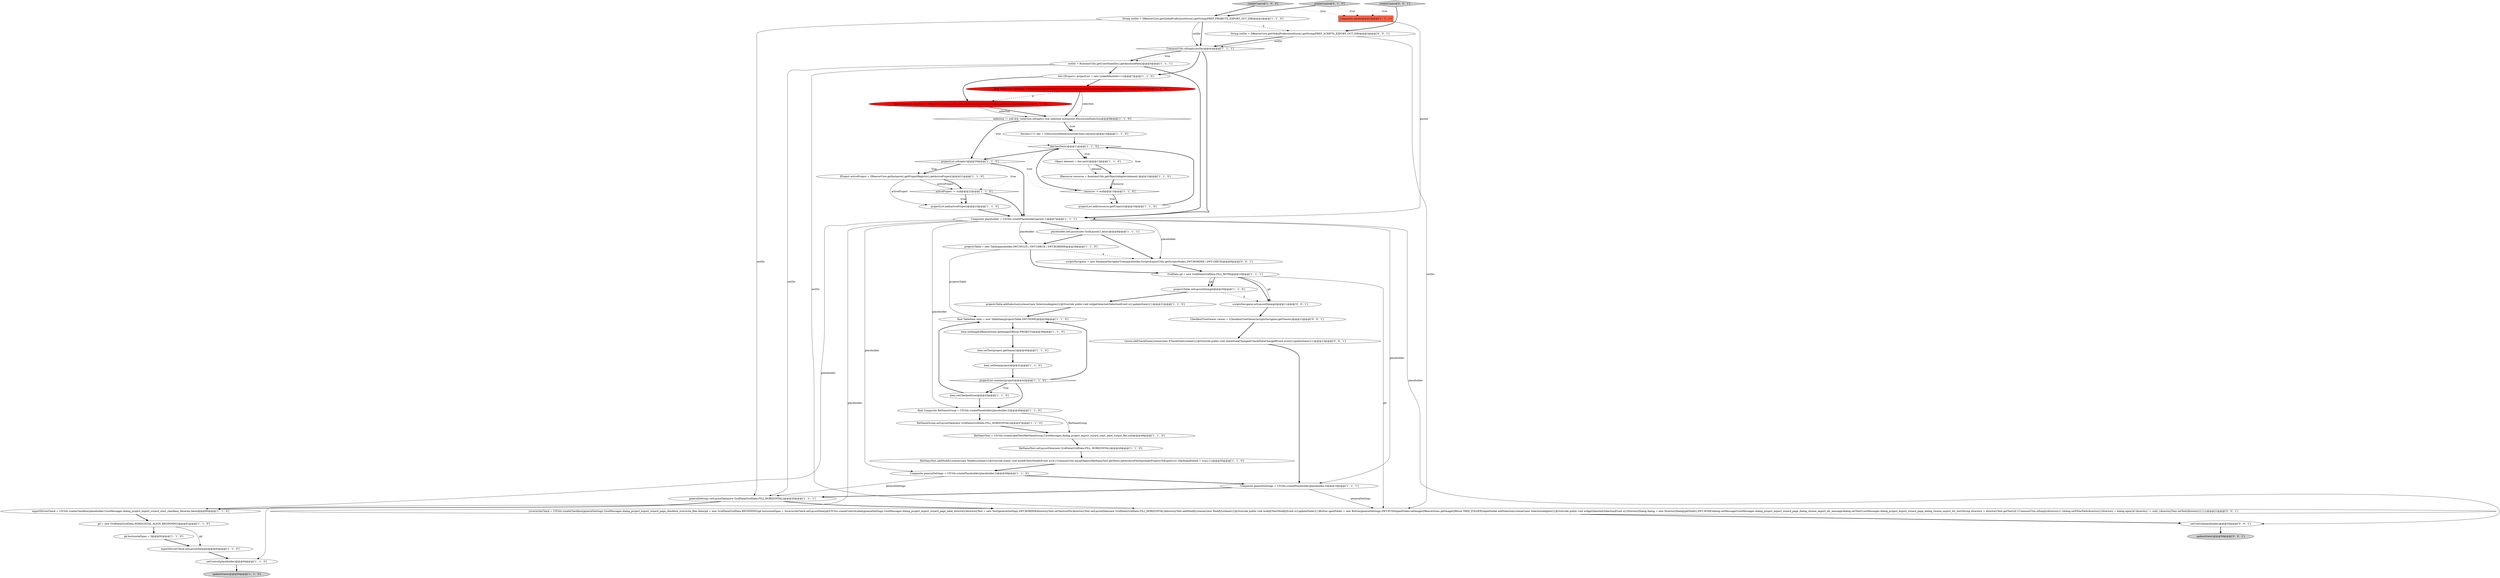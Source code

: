 digraph {
25 [style = filled, label = "CommonUtils.isEmpty(outDir)@@@4@@@['1', '1', '1']", fillcolor = white, shape = diamond image = "AAA0AAABBB1BBB"];
13 [style = filled, label = "fileNameText = UIUtils.createLabelText(fileNameGroup,CoreMessages.dialog_project_export_wizard_start_label_output_file,null)@@@48@@@['1', '1', '0']", fillcolor = white, shape = ellipse image = "AAA0AAABBB1BBB"];
7 [style = filled, label = "IProject activeProject = DBeaverCore.getInstance().getProjectRegistry().getActiveProject()@@@21@@@['1', '1', '0']", fillcolor = white, shape = ellipse image = "AAA0AAABBB1BBB"];
8 [style = filled, label = "final Composite fileNameGroup = UIUtils.createPlaceholder(placeholder,2)@@@46@@@['1', '1', '0']", fillcolor = white, shape = ellipse image = "AAA0AAABBB1BBB"];
4 [style = filled, label = "Composite generalSettings = UIUtils.createPlaceholder(placeholder,3)@@@58@@@['1', '1', '0']", fillcolor = white, shape = ellipse image = "AAA0AAABBB1BBB"];
11 [style = filled, label = "updateState()@@@95@@@['1', '1', '0']", fillcolor = lightgray, shape = ellipse image = "AAA0AAABBB1BBB"];
10 [style = filled, label = "Object element = iter.next()@@@13@@@['1', '1', '0']", fillcolor = white, shape = ellipse image = "AAA0AAABBB1BBB"];
34 [style = filled, label = "Composite parent@@@2@@@['1', '1', '1']", fillcolor = tomato, shape = box image = "AAA0AAABBB1BBB"];
3 [style = filled, label = "activeProject != null@@@22@@@['1', '1', '0']", fillcolor = white, shape = diamond image = "AAA0AAABBB1BBB"];
12 [style = filled, label = "projectList.isEmpty()@@@20@@@['1', '1', '0']", fillcolor = white, shape = diamond image = "AAA0AAABBB1BBB"];
47 [style = filled, label = "setControl(placeholder)@@@55@@@['0', '0', '1']", fillcolor = white, shape = ellipse image = "AAA0AAABBB3BBB"];
46 [style = filled, label = "viewer.addCheckStateListener(new ICheckStateListener(){@Override public void checkStateChanged(CheckStateChangedEvent event){updateState()}})@@@13@@@['0', '0', '1']", fillcolor = white, shape = ellipse image = "AAA0AAABBB3BBB"];
2 [style = filled, label = "projectList.add(resource.getProject())@@@16@@@['1', '1', '0']", fillcolor = white, shape = ellipse image = "AAA0AAABBB1BBB"];
50 [style = filled, label = "String outDir = DBeaverCore.getGlobalPreferenceStore().getString(PREF_SCRIPTS_EXPORT_OUT_DIR)@@@3@@@['0', '0', '1']", fillcolor = white, shape = ellipse image = "AAA0AAABBB3BBB"];
53 [style = filled, label = "{overwriteCheck = UIUtils.createCheckbox(generalSettings,CoreMessages.dialog_project_export_wizard_page_checkbox_overwrite_files,false)gd = new GridData(GridData.BEGINNING)gd.horizontalSpan = 3overwriteCheck.setLayoutData(gd)UIUtils.createControlLabel(generalSettings,CoreMessages.dialog_project_export_wizard_page_label_directory)directoryText = new Text(generalSettings,SWT.BORDER)directoryText.setText(outDir)directoryText.setLayoutData(new GridData(GridData.FILL_HORIZONTAL))directoryText.addModifyListener(new ModifyListener(){@Override public void modifyText(ModifyEvent e){updateState()}})Button openFolder = new Button(generalSettings,SWT.PUSH)openFolder.setImage(DBeaverIcons.getImage(DBIcon.TREE_FOLDER))openFolder.addSelectionListener(new SelectionAdapter(){@Override public void widgetSelected(SelectionEvent e){DirectoryDialog dialog = new DirectoryDialog(getShell(),SWT.NONE)dialog.setMessage(CoreMessages.dialog_project_export_wizard_page_dialog_choose_export_dir_message)dialog.setText(CoreMessages.dialog_project_export_wizard_page_dialog_choose_export_dir_text)String directory = directoryText.getText()if (!CommonUtils.isEmpty(directory)) {dialog.setFilterPath(directory)}directory = dialog.open()if (directory != null) {directoryText.setText(directory)}}})}@@@21@@@['0', '0', '1']", fillcolor = white, shape = ellipse image = "AAA0AAABBB3BBB"];
9 [style = filled, label = "Iterator<?> iter = ((IStructuredSelection)selection).iterator()@@@10@@@['1', '1', '0']", fillcolor = white, shape = ellipse image = "AAA0AAABBB1BBB"];
38 [style = filled, label = "final ISelection selection = PlatformUI.getWorkbench().getActiveWorkbenchWindow().getActivePage().getSelection()@@@8@@@['1', '0', '0']", fillcolor = red, shape = ellipse image = "AAA1AAABBB1BBB"];
22 [style = filled, label = "selection != null && !selection.isEmpty() && selection instanceof IStructuredSelection@@@9@@@['1', '1', '0']", fillcolor = white, shape = diamond image = "AAA0AAABBB1BBB"];
33 [style = filled, label = "item.setChecked(true)@@@43@@@['1', '1', '0']", fillcolor = white, shape = ellipse image = "AAA0AAABBB1BBB"];
30 [style = filled, label = "setControl(placeholder)@@@94@@@['1', '1', '0']", fillcolor = white, shape = ellipse image = "AAA0AAABBB1BBB"];
14 [style = filled, label = "iter.hasNext()@@@11@@@['1', '1', '0']", fillcolor = white, shape = diamond image = "AAA0AAABBB1BBB"];
24 [style = filled, label = "fileNameText.addModifyListener(new ModifyListener(){@Override public void modifyText(ModifyEvent e){if (!CommonUtils.equalObjects(fileNameText.getText(),getArchiveFileName(getProjectsToExport()))) {fileNameEdited = true}}})@@@50@@@['1', '1', '0']", fillcolor = white, shape = ellipse image = "AAA0AAABBB1BBB"];
39 [style = filled, label = "Set<IProject> projectList = new LinkedHashSet<>()@@@7@@@['1', '1', '0']", fillcolor = white, shape = ellipse image = "AAA0AAABBB1BBB"];
17 [style = filled, label = "gd = new GridData(GridData.HORIZONTAL_ALIGN_BEGINNING)@@@91@@@['1', '1', '0']", fillcolor = white, shape = ellipse image = "AAA0AAABBB1BBB"];
43 [style = filled, label = "item.setImage(DBeaverIcons.getImage(DBIcon.PROJECT))@@@39@@@['1', '1', '0']", fillcolor = white, shape = ellipse image = "AAA0AAABBB1BBB"];
44 [style = filled, label = "createControl['0', '1', '0']", fillcolor = lightgray, shape = diamond image = "AAA0AAABBB2BBB"];
18 [style = filled, label = "exportDriverCheck = UIUtils.createCheckbox(placeholder,CoreMessages.dialog_project_export_wizard_start_checkbox_libraries,false)@@@90@@@['1', '1', '0']", fillcolor = white, shape = ellipse image = "AAA0AAABBB1BBB"];
41 [style = filled, label = "resource != null@@@15@@@['1', '1', '0']", fillcolor = white, shape = diamond image = "AAA0AAABBB1BBB"];
16 [style = filled, label = "String outDir = DBeaverCore.getGlobalPreferenceStore().getString(PREF_PROJECTS_EXPORT_OUT_DIR)@@@3@@@['1', '1', '0']", fillcolor = white, shape = ellipse image = "AAA0AAABBB1BBB"];
6 [style = filled, label = "generalSettings.setLayoutData(new GridData(GridData.FILL_HORIZONTAL))@@@20@@@['1', '1', '1']", fillcolor = white, shape = ellipse image = "AAA0AAABBB1BBB"];
32 [style = filled, label = "projectList.contains(project)@@@42@@@['1', '1', '0']", fillcolor = white, shape = diamond image = "AAA0AAABBB1BBB"];
40 [style = filled, label = "projectList.add(activeProject)@@@23@@@['1', '1', '0']", fillcolor = white, shape = ellipse image = "AAA0AAABBB1BBB"];
28 [style = filled, label = "IResource resource = RuntimeUtils.getObjectAdapter(element,)@@@14@@@['1', '1', '0']", fillcolor = white, shape = ellipse image = "AAA0AAABBB1BBB"];
20 [style = filled, label = "GridData gd = new GridData(GridData.FILL_BOTH)@@@10@@@['1', '1', '1']", fillcolor = white, shape = ellipse image = "AAA0AAABBB1BBB"];
0 [style = filled, label = "exportDriverCheck.setLayoutData(gd)@@@93@@@['1', '1', '0']", fillcolor = white, shape = ellipse image = "AAA0AAABBB1BBB"];
42 [style = filled, label = "fileNameGroup.setLayoutData(new GridData(GridData.FILL_HORIZONTAL))@@@47@@@['1', '1', '0']", fillcolor = white, shape = ellipse image = "AAA0AAABBB1BBB"];
35 [style = filled, label = "projectsTable.addSelectionListener(new SelectionAdapter(){@Override public void widgetSelected(SelectionEvent e){updateState()}})@@@31@@@['1', '1', '0']", fillcolor = white, shape = ellipse image = "AAA0AAABBB1BBB"];
1 [style = filled, label = "projectsTable.setLayoutData(gd)@@@30@@@['1', '1', '0']", fillcolor = white, shape = ellipse image = "AAA0AAABBB1BBB"];
48 [style = filled, label = "updateState()@@@56@@@['0', '0', '1']", fillcolor = lightgray, shape = ellipse image = "AAA0AAABBB3BBB"];
54 [style = filled, label = "scriptsNavigator = new DatabaseNavigatorTree(placeholder,ScriptsExportUtils.getScriptsNode(),SWT.BORDER | SWT.CHECK)@@@9@@@['0', '0', '1']", fillcolor = white, shape = ellipse image = "AAA0AAABBB3BBB"];
37 [style = filled, label = "final TableItem item = new TableItem(projectsTable,SWT.NONE)@@@38@@@['1', '1', '0']", fillcolor = white, shape = ellipse image = "AAA0AAABBB1BBB"];
15 [style = filled, label = "placeholder.setLayout(new GridLayout(1,false))@@@8@@@['1', '1', '1']", fillcolor = white, shape = ellipse image = "AAA0AAABBB1BBB"];
19 [style = filled, label = "Composite placeholder = UIUtils.createPlaceholder(parent,1)@@@7@@@['1', '1', '1']", fillcolor = white, shape = ellipse image = "AAA0AAABBB1BBB"];
51 [style = filled, label = "CheckboxTreeViewer viewer = (CheckboxTreeViewer)scriptsNavigator.getViewer()@@@12@@@['0', '0', '1']", fillcolor = white, shape = ellipse image = "AAA0AAABBB3BBB"];
26 [style = filled, label = "gd.horizontalSpan = 3@@@92@@@['1', '1', '0']", fillcolor = white, shape = ellipse image = "AAA0AAABBB1BBB"];
23 [style = filled, label = "outDir = RuntimeUtils.getUserHomeDir().getAbsolutePath()@@@5@@@['1', '1', '1']", fillcolor = white, shape = ellipse image = "AAA0AAABBB1BBB"];
27 [style = filled, label = "projectsTable = new Table(placeholder,SWT.MULTI | SWT.CHECK | SWT.BORDER)@@@28@@@['1', '1', '0']", fillcolor = white, shape = ellipse image = "AAA0AAABBB1BBB"];
31 [style = filled, label = "item.setData(project)@@@41@@@['1', '1', '0']", fillcolor = white, shape = ellipse image = "AAA0AAABBB1BBB"];
29 [style = filled, label = "fileNameText.setLayoutData(new GridData(GridData.FILL_HORIZONTAL))@@@49@@@['1', '1', '0']", fillcolor = white, shape = ellipse image = "AAA0AAABBB1BBB"];
21 [style = filled, label = "item.setText(project.getName())@@@40@@@['1', '1', '0']", fillcolor = white, shape = ellipse image = "AAA0AAABBB1BBB"];
45 [style = filled, label = "final ISelection selection = DBeaverUI.getActiveWorkbenchWindow().getActivePage().getSelection()@@@8@@@['0', '1', '0']", fillcolor = red, shape = ellipse image = "AAA1AAABBB2BBB"];
36 [style = filled, label = "Composite generalSettings = UIUtils.createPlaceholder(placeholder,3)@@@19@@@['1', '1', '1']", fillcolor = white, shape = ellipse image = "AAA0AAABBB1BBB"];
5 [style = filled, label = "createControl['1', '0', '0']", fillcolor = lightgray, shape = diamond image = "AAA0AAABBB1BBB"];
52 [style = filled, label = "scriptsNavigator.setLayoutData(gd)@@@11@@@['0', '0', '1']", fillcolor = white, shape = ellipse image = "AAA0AAABBB3BBB"];
49 [style = filled, label = "createControl['0', '0', '1']", fillcolor = lightgray, shape = diamond image = "AAA0AAABBB3BBB"];
0->30 [style = bold, label=""];
32->37 [style = bold, label=""];
49->34 [style = dotted, label="true"];
15->54 [style = bold, label=""];
27->54 [style = dashed, label="0"];
53->47 [style = bold, label=""];
3->40 [style = dotted, label="true"];
12->7 [style = bold, label=""];
19->27 [style = solid, label="placeholder"];
22->14 [style = dotted, label="true"];
14->41 [style = dotted, label="true"];
41->2 [style = dotted, label="true"];
30->11 [style = bold, label=""];
37->43 [style = bold, label=""];
21->31 [style = bold, label=""];
3->19 [style = bold, label=""];
35->37 [style = bold, label=""];
45->22 [style = bold, label=""];
44->34 [style = dotted, label="true"];
2->14 [style = bold, label=""];
25->19 [style = bold, label=""];
9->14 [style = bold, label=""];
39->38 [style = bold, label=""];
4->36 [style = bold, label=""];
19->15 [style = bold, label=""];
36->6 [style = bold, label=""];
12->3 [style = dotted, label="true"];
17->0 [style = solid, label="gd"];
47->48 [style = bold, label=""];
22->9 [style = bold, label=""];
7->3 [style = solid, label="activeProject"];
14->10 [style = bold, label=""];
46->36 [style = bold, label=""];
1->35 [style = bold, label=""];
39->45 [style = bold, label=""];
36->53 [style = solid, label="generalSettings"];
20->52 [style = bold, label=""];
41->2 [style = bold, label=""];
6->53 [style = bold, label=""];
26->0 [style = bold, label=""];
19->47 [style = solid, label="placeholder"];
44->16 [style = bold, label=""];
8->13 [style = solid, label="fileNameGroup"];
5->34 [style = dotted, label="true"];
25->23 [style = dotted, label="true"];
52->51 [style = bold, label=""];
22->9 [style = dotted, label="true"];
12->7 [style = dotted, label="true"];
50->53 [style = solid, label="outDir"];
33->8 [style = bold, label=""];
27->20 [style = bold, label=""];
27->37 [style = solid, label="projectsTable"];
25->39 [style = bold, label=""];
34->19 [style = solid, label="parent"];
50->25 [style = solid, label="outDir"];
20->1 [style = solid, label="gd"];
6->18 [style = bold, label=""];
31->32 [style = bold, label=""];
7->40 [style = solid, label="activeProject"];
40->19 [style = bold, label=""];
19->30 [style = solid, label="placeholder"];
4->6 [style = solid, label="generalSettings"];
20->1 [style = bold, label=""];
28->41 [style = solid, label="resource"];
32->33 [style = bold, label=""];
32->33 [style = dotted, label="true"];
49->50 [style = bold, label=""];
28->41 [style = bold, label=""];
5->16 [style = bold, label=""];
19->8 [style = solid, label="placeholder"];
32->8 [style = bold, label=""];
23->53 [style = solid, label="outDir"];
14->28 [style = dotted, label="true"];
19->18 [style = solid, label="placeholder"];
19->54 [style = solid, label="placeholder"];
23->19 [style = bold, label=""];
23->39 [style = bold, label=""];
23->6 [style = solid, label="outDir"];
33->37 [style = bold, label=""];
41->14 [style = bold, label=""];
43->21 [style = bold, label=""];
42->13 [style = bold, label=""];
17->26 [style = bold, label=""];
10->28 [style = bold, label=""];
3->40 [style = bold, label=""];
25->23 [style = bold, label=""];
20->52 [style = solid, label="gd"];
1->52 [style = dashed, label="0"];
18->17 [style = bold, label=""];
16->25 [style = bold, label=""];
54->20 [style = bold, label=""];
10->28 [style = solid, label="element"];
19->4 [style = solid, label="placeholder"];
51->46 [style = bold, label=""];
14->10 [style = dotted, label="true"];
7->3 [style = bold, label=""];
50->25 [style = bold, label=""];
13->29 [style = bold, label=""];
24->4 [style = bold, label=""];
8->42 [style = bold, label=""];
20->53 [style = solid, label="gd"];
38->22 [style = solid, label="selection"];
22->12 [style = bold, label=""];
14->12 [style = bold, label=""];
45->22 [style = solid, label="selection"];
16->50 [style = dashed, label="0"];
16->6 [style = solid, label="outDir"];
38->45 [style = dashed, label="0"];
38->22 [style = bold, label=""];
12->19 [style = bold, label=""];
29->24 [style = bold, label=""];
15->27 [style = bold, label=""];
16->25 [style = solid, label="outDir"];
19->36 [style = solid, label="placeholder"];
}
